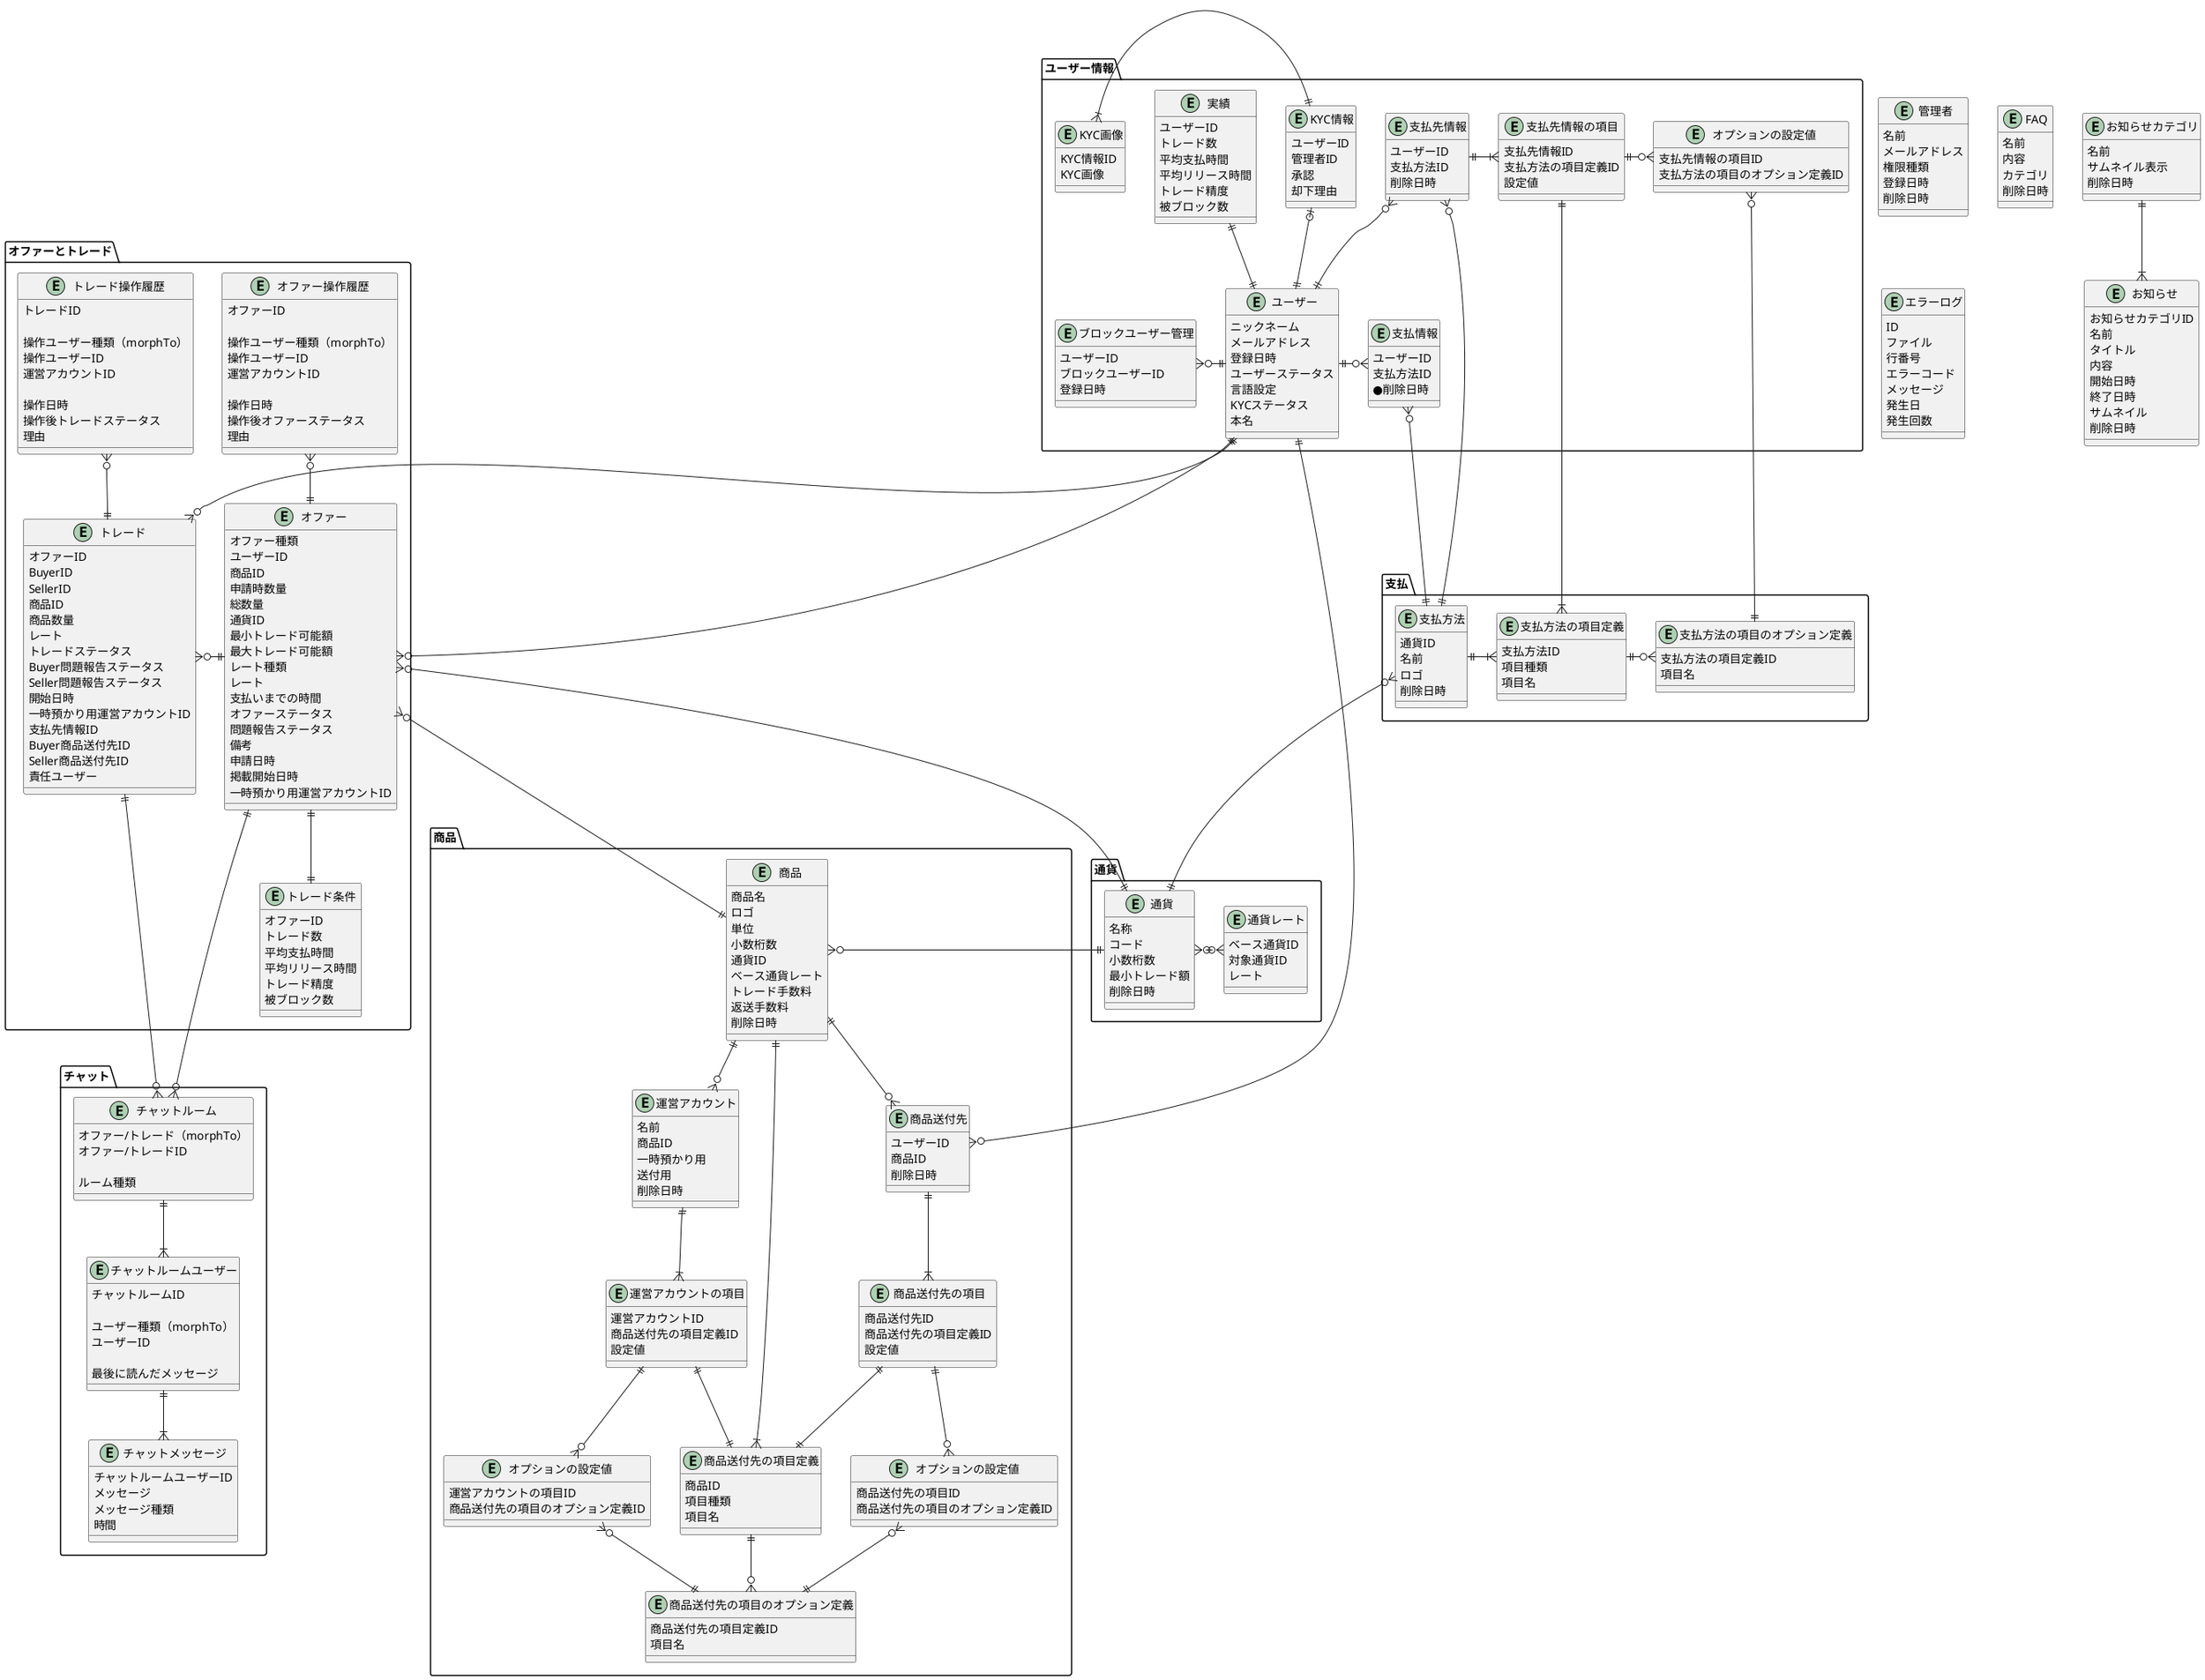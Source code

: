 @startuml
package "ユーザー情報"
{
    entity "ユーザー" as User
    {
        ニックネーム
        メールアドレス
        登録日時
        ユーザーステータス
        言語設定
        KYCステータス
        本名
    }

    entity "KYC情報"
    {
        ユーザーID
        管理者ID
        承認
        却下理由
    }

    entity "KYC画像"
    {
        KYC情報ID
        KYC画像
    }

    entity "実績"
    {
        ユーザーID
        トレード数
        平均支払時間
        平均リリース時間
        トレード精度
        被ブロック数
    }

    entity "ブロックユーザー管理"
    {
        ユーザーID
        ブロックユーザーID
        登録日時
    }

    entity "支払情報" as BuyerPayment
    {
        ユーザーID
        支払方法ID
        ●削除日時
    }

    entity "支払先情報" as SellerPayment
    {
        ユーザーID
        支払方法ID
        削除日時
    }

    entity "支払先情報の項目" as SellerPaymentItem
    {
        支払先情報ID
        支払方法の項目定義ID
        設定値
    }

    entity "オプションの設定値" as SellerPaymentItemOption
    {
        支払先情報の項目ID
        支払方法の項目のオプション定義ID
    }
}

package オファーとトレード
{
    entity "オファー" as Offer
    {
        オファー種類
        ユーザーID
        商品ID
        申請時数量
        総数量
        通貨ID
        最小トレード可能額
        最大トレード可能額
        レート種類
        レート
        支払いまでの時間
        オファーステータス
        問題報告ステータス
        備考
        申請日時
        掲載開始日時
        一時預かり用運営アカウントID
    }

    entity "トレード" as Trade
    {
        オファーID
        BuyerID
        SellerID
        商品ID
        商品数量
        レート
        トレードステータス
        Buyer問題報告ステータス
        Seller問題報告ステータス
        開始日時
        一時預かり用運営アカウントID
        支払先情報ID
        Buyer商品送付先ID
        Seller商品送付先ID
        責任ユーザー
    }

    entity "トレード操作履歴" as TradeHistory
    {
        トレードID

        操作ユーザー種類（morphTo）
        操作ユーザーID
        運営アカウントID

        操作日時
        操作後トレードステータス
        理由
    }

    entity "オファー操作履歴"
    {
        オファーID

        操作ユーザー種類（morphTo）
        操作ユーザーID
        運営アカウントID

        操作日時
        操作後オファーステータス
        理由
    }

    entity "トレード条件"
    {
        オファーID
        トレード数
        平均支払時間
        平均リリース時間
        トレード精度
        被ブロック数
    }
}


package チャット
{

    entity "チャットルーム"
    {
        オファー/トレード（morphTo）
        オファー/トレードID

        ルーム種類
    }

    entity "チャットルームユーザー"
    {
        チャットルームID

        ユーザー種類（morphTo）
        ユーザーID

        最後に読んだメッセージ
    }

    entity "チャットメッセージ"
    {
        チャットルームユーザーID
        メッセージ
        メッセージ種類
        時間
    }

}

package 商品
{
    entity "商品" as Product
    {
        商品名
        ロゴ
        単位
        小数桁数
        通貨ID
        ベース通貨レート
        トレード手数料
        返送手数料
        削除日時
    }

    entity "運営アカウント" as AdminProductAccount
    {
        名前
        商品ID
        一時預かり用
        送付用
        削除日時
    }

    entity "商品送付先" as UserProductAccount
    {
        ユーザーID
        商品ID
        削除日時
    }

    entity "商品送付先の項目" as UserProductAccountItem
    {
        商品送付先ID
        商品送付先の項目定義ID
        設定値
    }

    entity "運営アカウントの項目" as AdminProductAccountItem
    {
        運営アカウントID
        商品送付先の項目定義ID
        設定値
    }

    entity "商品送付先の項目定義" as ProductAccountItem
    {
        商品ID
        項目種類
        項目名
    }

    entity "商品送付先の項目のオプション定義" as ProductAccountItemOption
    {
        商品送付先の項目定義ID
        項目名
    }

    entity "オプションの設定値" as AdminProductAccountItemOption
    {
        運営アカウントの項目ID
        商品送付先の項目のオプション定義ID
    }

    entity "オプションの設定値" as UserProductAccountItemOption
    {
        商品送付先の項目ID
        商品送付先の項目のオプション定義ID
    }
}

package "支払"
{
    entity "支払方法" as PaymentMethod
    {
        通貨ID
        名前
        ロゴ
        削除日時
    }

    entity "支払方法の項目定義" as PaymentMethodItem
    {
        支払方法ID
        項目種類
        項目名
    }

    entity "支払方法の項目のオプション定義" as PaymentMethodItemOption
    {
        支払方法の項目定義ID
        項目名
    }
}

package 通貨
{
    entity "通貨" as Currency
    {
        名称
        コード
        小数桁数
        最小トレード額
        削除日時
    }

    entity "通貨レート" as CurrencyRate
    {
        ベース通貨ID
        対象通貨ID
        レート
    }
}

entity "管理者" as Administrator
{
    名前
    メールアドレス
    権限種類
    登録日時
    削除日時
}

entity "お知らせ" as Announcement
{
    お知らせカテゴリID
    名前
    タイトル
    内容
    開始日時
    終了日時
    サムネイル
    削除日時
}

entity "お知らせカテゴリ" as AnnouncementCategory
{
    名前
    サムネイル表示
    削除日時
}

entity "FAQ" as Faq
{
    名前
    内容
    カテゴリ
    削除日時
}

entity "エラーログ" as ErrorLog
{
    ID
    ファイル
    行番号
    エラーコード
    メッセージ
    発生日
    発生回数
}

User ||-u-o{ SellerPayment
User ||-r-o{ BuyerPayment
User ||-u-|| 実績
User ||-u-o| KYC情報
User ||-l-o{ ブロックユーザー管理
KYC情報 ||-l-|{ KYC画像
SellerPayment ||-r-|{ SellerPaymentItem

Offer ||-l-o{ Trade
Offer ||-u-o{ オファー操作履歴
Trade ||-u-o{ TradeHistory
Offer ||-d-|| トレード条件

PaymentMethod ||-r-|{ PaymentMethodItem
PaymentMethodItem ||-r-o{ PaymentMethodItemOption

Currency }o-o{ CurrencyRate


Product ||--|{ ProductAccountItem
ProductAccountItem ||--o{ ProductAccountItemOption
Product ||--o{ AdminProductAccount
Product ||--o{ UserProductAccount
AdminProductAccount ||-|{ AdminProductAccountItem
UserProductAccount ||--|{ UserProductAccountItem
AdminProductAccountItem ||--|| ProductAccountItem
UserProductAccountItem ||--|| ProductAccountItem
AdminProductAccountItem ||--o{ AdminProductAccountItemOption
UserProductAccountItem ||--o{ UserProductAccountItemOption
AdminProductAccountItemOption }o--|| ProductAccountItemOption
UserProductAccountItemOption }o--|| ProductAccountItemOption


チャットルーム ||--|{ チャットルームユーザー
チャットルームユーザー ||-d-|{ チャットメッセージ

AnnouncementCategory ||--|{ Announcement

User ||--o{ Trade
User ||--o{ Offer
User ||--o{ UserProductAccount
SellerPayment }o--|| PaymentMethod
BuyerPayment }o--|| PaymentMethod
Product }o-|| Currency
SellerPaymentItem ||--|{ PaymentMethodItem
SellerPaymentItem ||-o{ SellerPaymentItemOption
SellerPaymentItemOption }o--|| PaymentMethodItemOption

Offer }o--|| Product
Offer }o-|| Currency

PaymentMethod }o-|| Currency

Offer ||-o{ チャットルーム
Trade ||---o{ チャットルーム
@enduml

